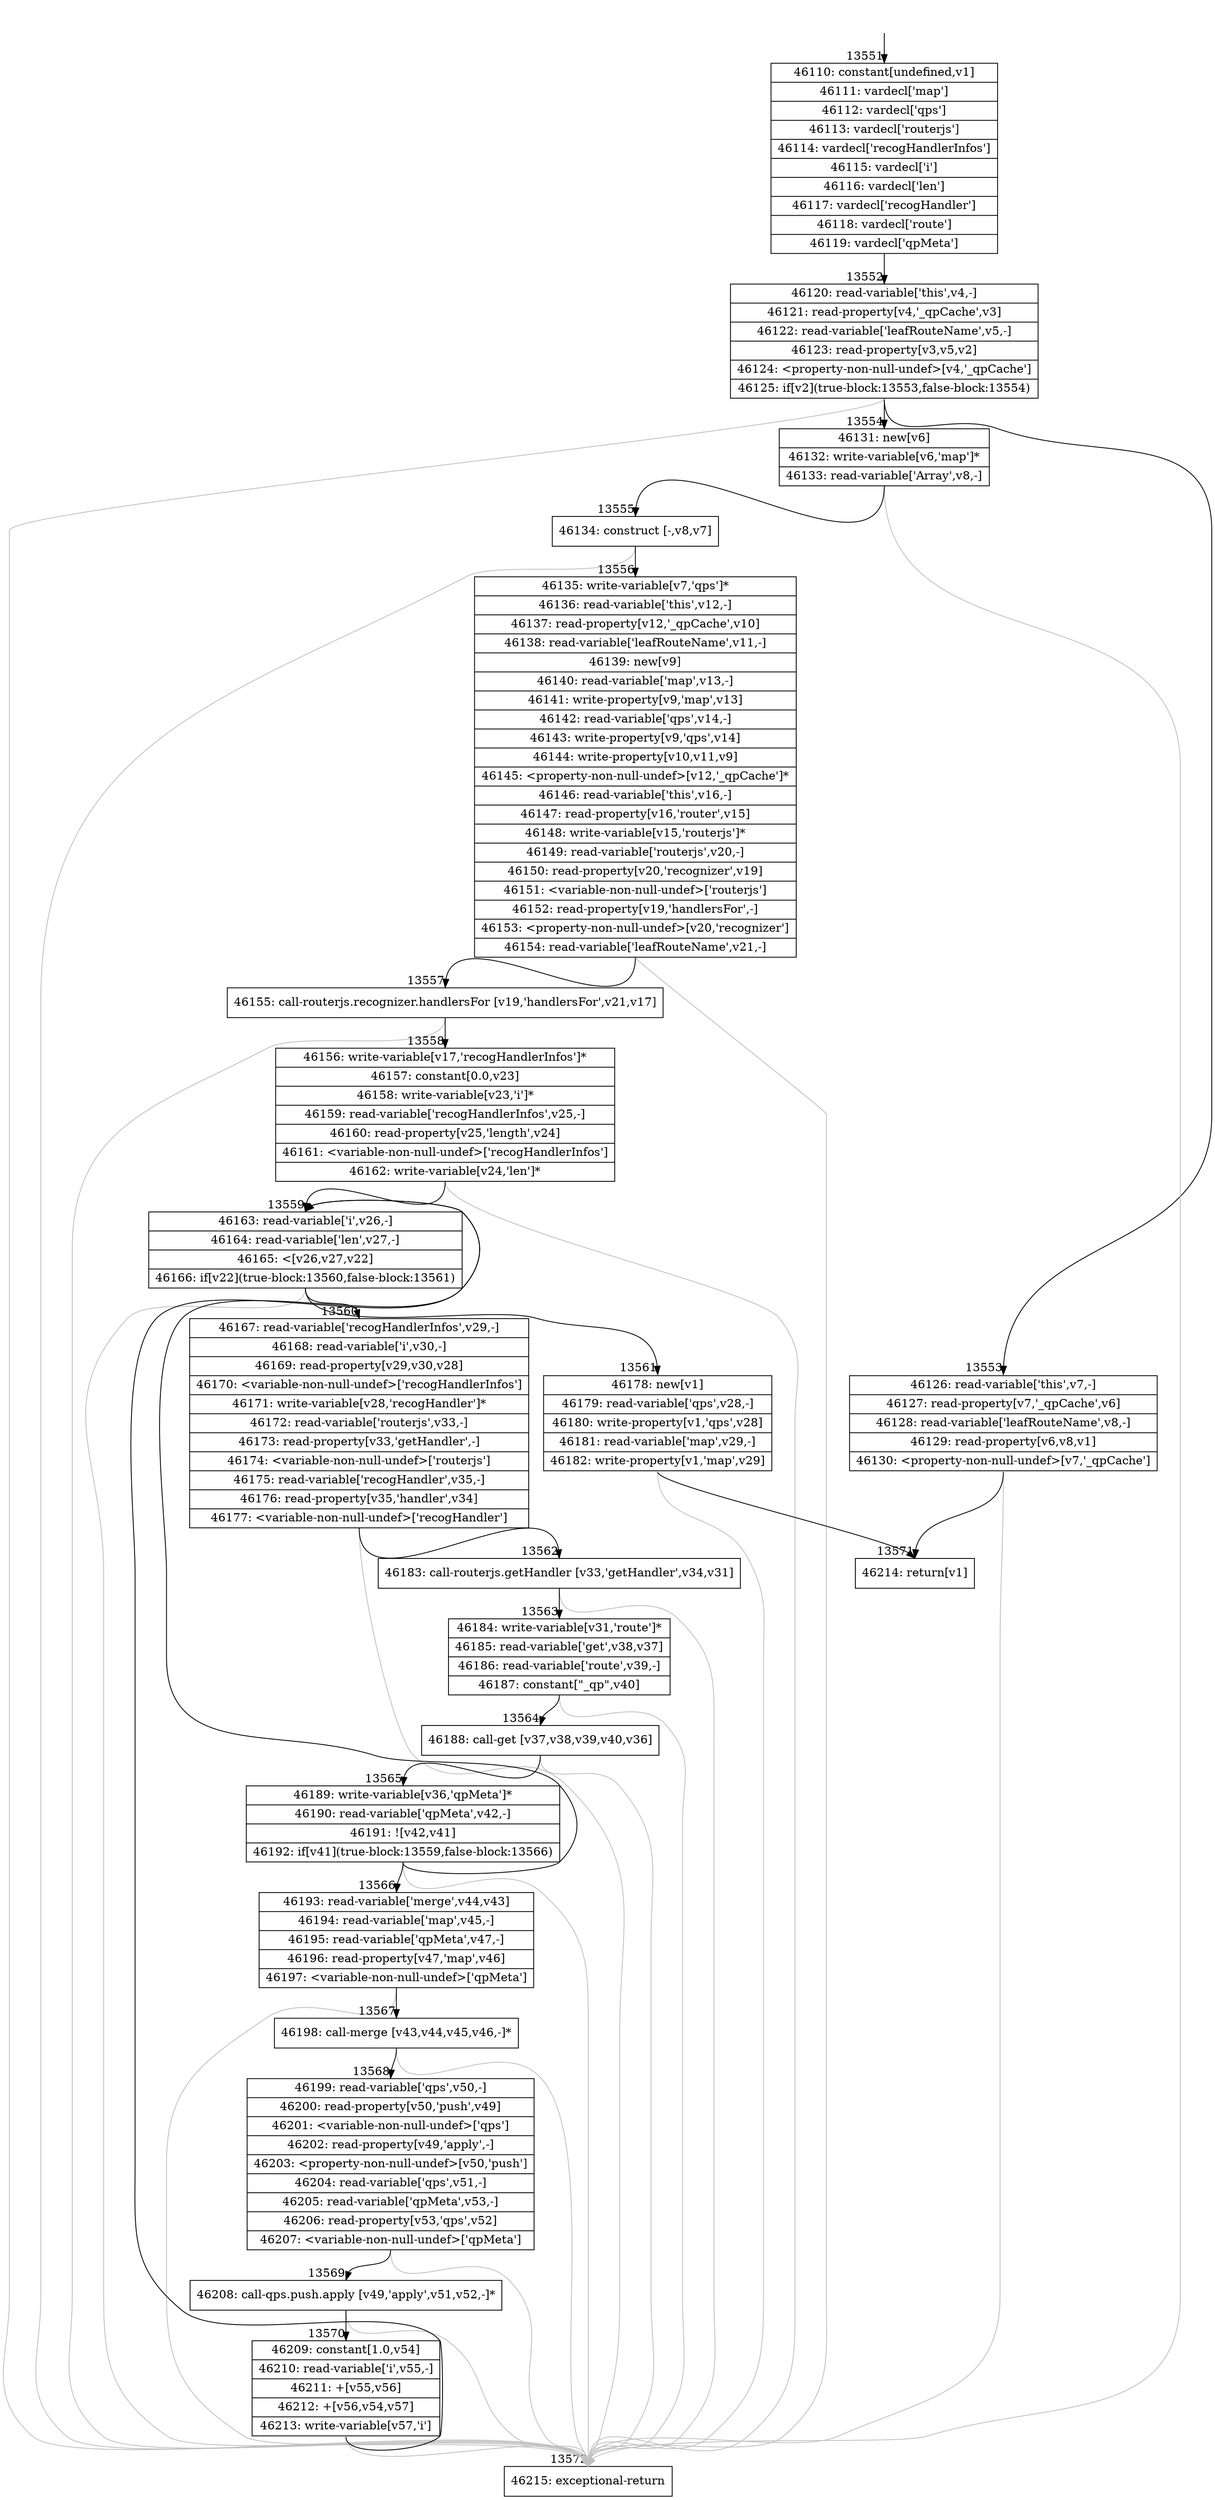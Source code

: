 digraph {
rankdir="TD"
BB_entry1123[shape=none,label=""];
BB_entry1123 -> BB13551 [tailport=s, headport=n, headlabel="    13551"]
BB13551 [shape=record label="{46110: constant[undefined,v1]|46111: vardecl['map']|46112: vardecl['qps']|46113: vardecl['routerjs']|46114: vardecl['recogHandlerInfos']|46115: vardecl['i']|46116: vardecl['len']|46117: vardecl['recogHandler']|46118: vardecl['route']|46119: vardecl['qpMeta']}" ] 
BB13551 -> BB13552 [tailport=s, headport=n, headlabel="      13552"]
BB13552 [shape=record label="{46120: read-variable['this',v4,-]|46121: read-property[v4,'_qpCache',v3]|46122: read-variable['leafRouteName',v5,-]|46123: read-property[v3,v5,v2]|46124: \<property-non-null-undef\>[v4,'_qpCache']|46125: if[v2](true-block:13553,false-block:13554)}" ] 
BB13552 -> BB13553 [tailport=s, headport=n, headlabel="      13553"]
BB13552 -> BB13554 [tailport=s, headport=n, headlabel="      13554"]
BB13552 -> BB13572 [tailport=s, headport=n, color=gray, headlabel="      13572"]
BB13553 [shape=record label="{46126: read-variable['this',v7,-]|46127: read-property[v7,'_qpCache',v6]|46128: read-variable['leafRouteName',v8,-]|46129: read-property[v6,v8,v1]|46130: \<property-non-null-undef\>[v7,'_qpCache']}" ] 
BB13553 -> BB13571 [tailport=s, headport=n, headlabel="      13571"]
BB13553 -> BB13572 [tailport=s, headport=n, color=gray]
BB13554 [shape=record label="{46131: new[v6]|46132: write-variable[v6,'map']*|46133: read-variable['Array',v8,-]}" ] 
BB13554 -> BB13555 [tailport=s, headport=n, headlabel="      13555"]
BB13554 -> BB13572 [tailport=s, headport=n, color=gray]
BB13555 [shape=record label="{46134: construct [-,v8,v7]}" ] 
BB13555 -> BB13556 [tailport=s, headport=n, headlabel="      13556"]
BB13555 -> BB13572 [tailport=s, headport=n, color=gray]
BB13556 [shape=record label="{46135: write-variable[v7,'qps']*|46136: read-variable['this',v12,-]|46137: read-property[v12,'_qpCache',v10]|46138: read-variable['leafRouteName',v11,-]|46139: new[v9]|46140: read-variable['map',v13,-]|46141: write-property[v9,'map',v13]|46142: read-variable['qps',v14,-]|46143: write-property[v9,'qps',v14]|46144: write-property[v10,v11,v9]|46145: \<property-non-null-undef\>[v12,'_qpCache']*|46146: read-variable['this',v16,-]|46147: read-property[v16,'router',v15]|46148: write-variable[v15,'routerjs']*|46149: read-variable['routerjs',v20,-]|46150: read-property[v20,'recognizer',v19]|46151: \<variable-non-null-undef\>['routerjs']|46152: read-property[v19,'handlersFor',-]|46153: \<property-non-null-undef\>[v20,'recognizer']|46154: read-variable['leafRouteName',v21,-]}" ] 
BB13556 -> BB13557 [tailport=s, headport=n, headlabel="      13557"]
BB13556 -> BB13572 [tailport=s, headport=n, color=gray]
BB13557 [shape=record label="{46155: call-routerjs.recognizer.handlersFor [v19,'handlersFor',v21,v17]}" ] 
BB13557 -> BB13558 [tailport=s, headport=n, headlabel="      13558"]
BB13557 -> BB13572 [tailport=s, headport=n, color=gray]
BB13558 [shape=record label="{46156: write-variable[v17,'recogHandlerInfos']*|46157: constant[0.0,v23]|46158: write-variable[v23,'i']*|46159: read-variable['recogHandlerInfos',v25,-]|46160: read-property[v25,'length',v24]|46161: \<variable-non-null-undef\>['recogHandlerInfos']|46162: write-variable[v24,'len']*}" ] 
BB13558 -> BB13559 [tailport=s, headport=n, headlabel="      13559"]
BB13558 -> BB13572 [tailport=s, headport=n, color=gray]
BB13559 [shape=record label="{46163: read-variable['i',v26,-]|46164: read-variable['len',v27,-]|46165: \<[v26,v27,v22]|46166: if[v22](true-block:13560,false-block:13561)}" ] 
BB13559 -> BB13560 [tailport=s, headport=n, headlabel="      13560"]
BB13559 -> BB13561 [tailport=s, headport=n, headlabel="      13561"]
BB13559 -> BB13572 [tailport=s, headport=n, color=gray]
BB13560 [shape=record label="{46167: read-variable['recogHandlerInfos',v29,-]|46168: read-variable['i',v30,-]|46169: read-property[v29,v30,v28]|46170: \<variable-non-null-undef\>['recogHandlerInfos']|46171: write-variable[v28,'recogHandler']*|46172: read-variable['routerjs',v33,-]|46173: read-property[v33,'getHandler',-]|46174: \<variable-non-null-undef\>['routerjs']|46175: read-variable['recogHandler',v35,-]|46176: read-property[v35,'handler',v34]|46177: \<variable-non-null-undef\>['recogHandler']}" ] 
BB13560 -> BB13562 [tailport=s, headport=n, headlabel="      13562"]
BB13560 -> BB13572 [tailport=s, headport=n, color=gray]
BB13561 [shape=record label="{46178: new[v1]|46179: read-variable['qps',v28,-]|46180: write-property[v1,'qps',v28]|46181: read-variable['map',v29,-]|46182: write-property[v1,'map',v29]}" ] 
BB13561 -> BB13571 [tailport=s, headport=n]
BB13561 -> BB13572 [tailport=s, headport=n, color=gray]
BB13562 [shape=record label="{46183: call-routerjs.getHandler [v33,'getHandler',v34,v31]}" ] 
BB13562 -> BB13563 [tailport=s, headport=n, headlabel="      13563"]
BB13562 -> BB13572 [tailport=s, headport=n, color=gray]
BB13563 [shape=record label="{46184: write-variable[v31,'route']*|46185: read-variable['get',v38,v37]|46186: read-variable['route',v39,-]|46187: constant[\"_qp\",v40]}" ] 
BB13563 -> BB13564 [tailport=s, headport=n, headlabel="      13564"]
BB13563 -> BB13572 [tailport=s, headport=n, color=gray]
BB13564 [shape=record label="{46188: call-get [v37,v38,v39,v40,v36]}" ] 
BB13564 -> BB13565 [tailport=s, headport=n, headlabel="      13565"]
BB13564 -> BB13572 [tailport=s, headport=n, color=gray]
BB13565 [shape=record label="{46189: write-variable[v36,'qpMeta']*|46190: read-variable['qpMeta',v42,-]|46191: ![v42,v41]|46192: if[v41](true-block:13559,false-block:13566)}" ] 
BB13565 -> BB13559 [tailport=s, headport=n]
BB13565 -> BB13566 [tailport=s, headport=n, headlabel="      13566"]
BB13565 -> BB13572 [tailport=s, headport=n, color=gray]
BB13566 [shape=record label="{46193: read-variable['merge',v44,v43]|46194: read-variable['map',v45,-]|46195: read-variable['qpMeta',v47,-]|46196: read-property[v47,'map',v46]|46197: \<variable-non-null-undef\>['qpMeta']}" ] 
BB13566 -> BB13567 [tailport=s, headport=n, headlabel="      13567"]
BB13566 -> BB13572 [tailport=s, headport=n, color=gray]
BB13567 [shape=record label="{46198: call-merge [v43,v44,v45,v46,-]*}" ] 
BB13567 -> BB13568 [tailport=s, headport=n, headlabel="      13568"]
BB13567 -> BB13572 [tailport=s, headport=n, color=gray]
BB13568 [shape=record label="{46199: read-variable['qps',v50,-]|46200: read-property[v50,'push',v49]|46201: \<variable-non-null-undef\>['qps']|46202: read-property[v49,'apply',-]|46203: \<property-non-null-undef\>[v50,'push']|46204: read-variable['qps',v51,-]|46205: read-variable['qpMeta',v53,-]|46206: read-property[v53,'qps',v52]|46207: \<variable-non-null-undef\>['qpMeta']}" ] 
BB13568 -> BB13569 [tailport=s, headport=n, headlabel="      13569"]
BB13568 -> BB13572 [tailport=s, headport=n, color=gray]
BB13569 [shape=record label="{46208: call-qps.push.apply [v49,'apply',v51,v52,-]*}" ] 
BB13569 -> BB13570 [tailport=s, headport=n, headlabel="      13570"]
BB13569 -> BB13572 [tailport=s, headport=n, color=gray]
BB13570 [shape=record label="{46209: constant[1.0,v54]|46210: read-variable['i',v55,-]|46211: +[v55,v56]|46212: +[v56,v54,v57]|46213: write-variable[v57,'i']}" ] 
BB13570 -> BB13559 [tailport=s, headport=n]
BB13570 -> BB13572 [tailport=s, headport=n, color=gray]
BB13571 [shape=record label="{46214: return[v1]}" ] 
BB13572 [shape=record label="{46215: exceptional-return}" ] 
//#$~ 25238
}
